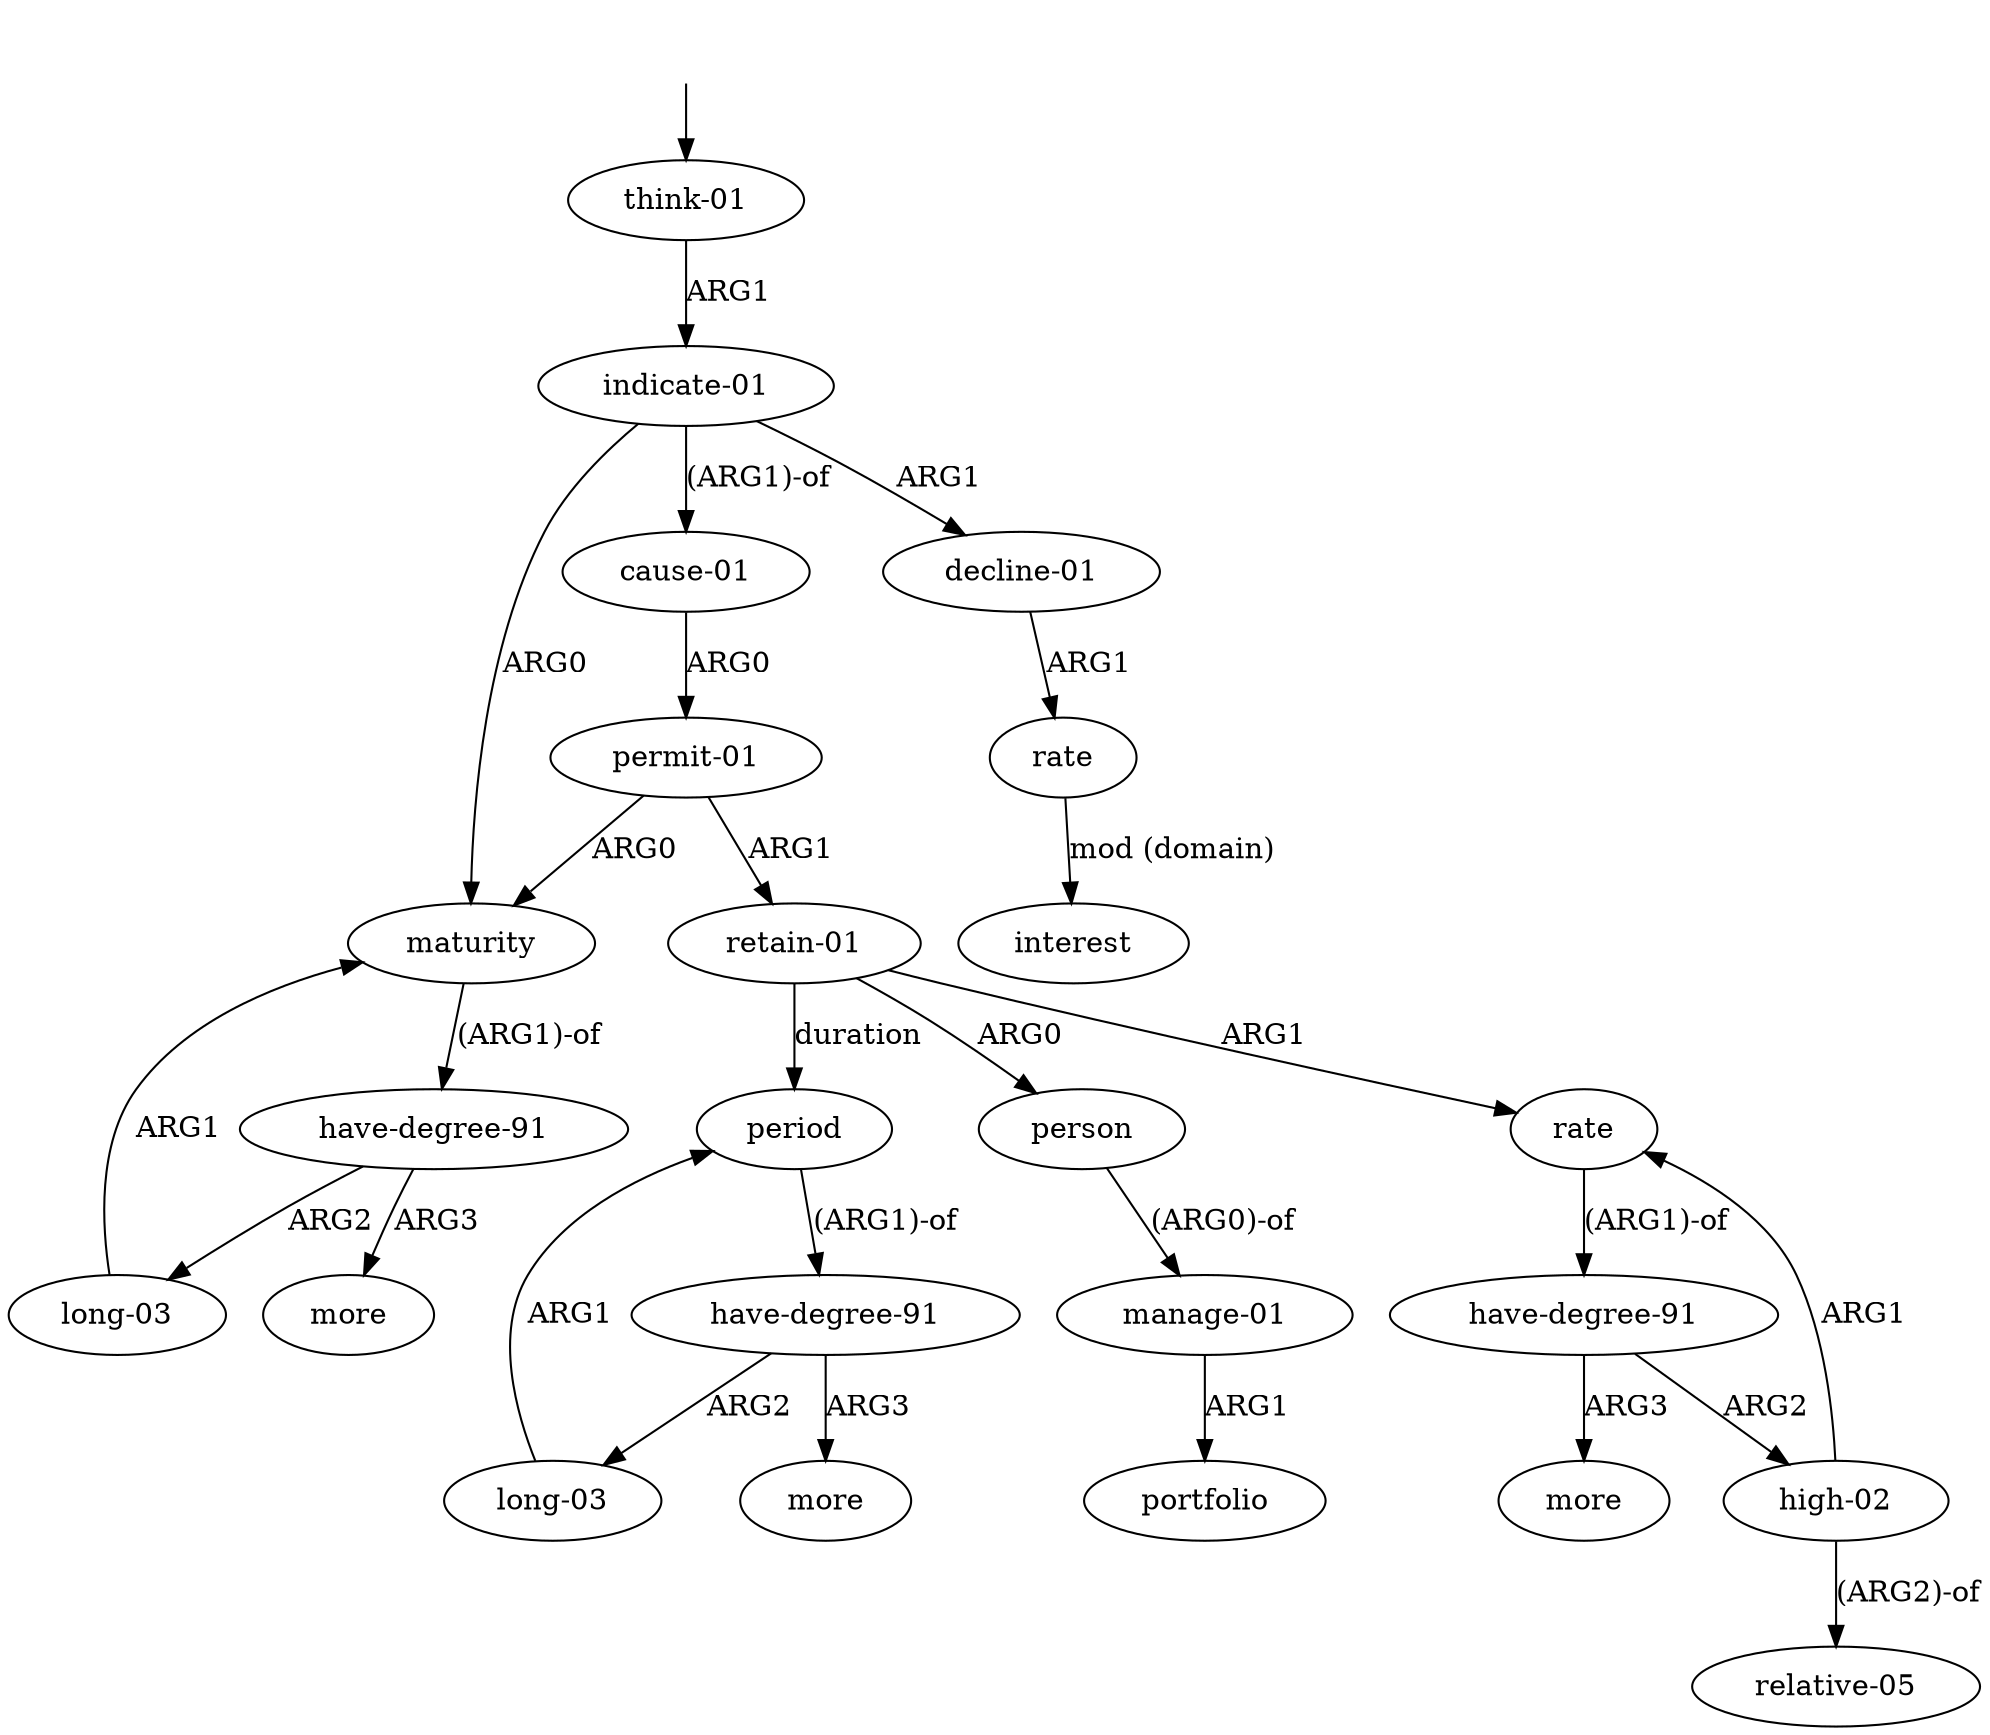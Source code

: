 digraph "20004005" {
  top [ style=invis ];
  top -> 0;
  0 [ label=<<table align="center" border="0" cellspacing="0"><tr><td colspan="2">think-01</td></tr></table>> ];
  1 [ label=<<table align="center" border="0" cellspacing="0"><tr><td colspan="2">indicate-01</td></tr></table>> ];
  2 [ label=<<table align="center" border="0" cellspacing="0"><tr><td colspan="2">maturity</td></tr></table>> ];
  3 [ label=<<table align="center" border="0" cellspacing="0"><tr><td colspan="2">have-degree-91</td></tr></table>> ];
  4 [ label=<<table align="center" border="0" cellspacing="0"><tr><td colspan="2">long-03</td></tr></table>> ];
  5 [ label=<<table align="center" border="0" cellspacing="0"><tr><td colspan="2">more</td></tr></table>> ];
  6 [ label=<<table align="center" border="0" cellspacing="0"><tr><td colspan="2">decline-01</td></tr></table>> ];
  7 [ label=<<table align="center" border="0" cellspacing="0"><tr><td colspan="2">rate</td></tr></table>> ];
  8 [ label=<<table align="center" border="0" cellspacing="0"><tr><td colspan="2">interest</td></tr></table>> ];
  9 [ label=<<table align="center" border="0" cellspacing="0"><tr><td colspan="2">cause-01</td></tr></table>> ];
  10 [ label=<<table align="center" border="0" cellspacing="0"><tr><td colspan="2">permit-01</td></tr></table>> ];
  11 [ label=<<table align="center" border="0" cellspacing="0"><tr><td colspan="2">retain-01</td></tr></table>> ];
  12 [ label=<<table align="center" border="0" cellspacing="0"><tr><td colspan="2">person</td></tr></table>> ];
  13 [ label=<<table align="center" border="0" cellspacing="0"><tr><td colspan="2">manage-01</td></tr></table>> ];
  14 [ label=<<table align="center" border="0" cellspacing="0"><tr><td colspan="2">portfolio</td></tr></table>> ];
  15 [ label=<<table align="center" border="0" cellspacing="0"><tr><td colspan="2">rate</td></tr></table>> ];
  16 [ label=<<table align="center" border="0" cellspacing="0"><tr><td colspan="2">have-degree-91</td></tr></table>> ];
  17 [ label=<<table align="center" border="0" cellspacing="0"><tr><td colspan="2">high-02</td></tr></table>> ];
  18 [ label=<<table align="center" border="0" cellspacing="0"><tr><td colspan="2">relative-05</td></tr></table>> ];
  19 [ label=<<table align="center" border="0" cellspacing="0"><tr><td colspan="2">more</td></tr></table>> ];
  20 [ label=<<table align="center" border="0" cellspacing="0"><tr><td colspan="2">period</td></tr></table>> ];
  21 [ label=<<table align="center" border="0" cellspacing="0"><tr><td colspan="2">have-degree-91</td></tr></table>> ];
  22 [ label=<<table align="center" border="0" cellspacing="0"><tr><td colspan="2">long-03</td></tr></table>> ];
  23 [ label=<<table align="center" border="0" cellspacing="0"><tr><td colspan="2">more</td></tr></table>> ];
  20 -> 21 [ label="(ARG1)-of" ];
  13 -> 14 [ label="ARG1" ];
  3 -> 5 [ label="ARG3" ];
  10 -> 2 [ label="ARG0" ];
  22 -> 20 [ label="ARG1" ];
  12 -> 13 [ label="(ARG0)-of" ];
  6 -> 7 [ label="ARG1" ];
  3 -> 4 [ label="ARG2" ];
  0 -> 1 [ label="ARG1" ];
  17 -> 15 [ label="ARG1" ];
  11 -> 20 [ label="duration" ];
  11 -> 12 [ label="ARG0" ];
  10 -> 11 [ label="ARG1" ];
  15 -> 16 [ label="(ARG1)-of" ];
  17 -> 18 [ label="(ARG2)-of" ];
  1 -> 2 [ label="ARG0" ];
  21 -> 23 [ label="ARG3" ];
  21 -> 22 [ label="ARG2" ];
  11 -> 15 [ label="ARG1" ];
  1 -> 9 [ label="(ARG1)-of" ];
  1 -> 6 [ label="ARG1" ];
  2 -> 3 [ label="(ARG1)-of" ];
  16 -> 19 [ label="ARG3" ];
  7 -> 8 [ label="mod (domain)" ];
  4 -> 2 [ label="ARG1" ];
  16 -> 17 [ label="ARG2" ];
  9 -> 10 [ label="ARG0" ];
}

